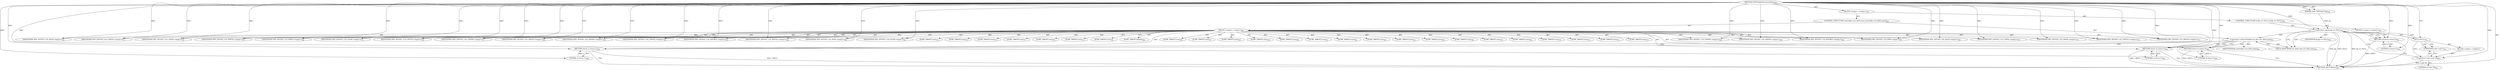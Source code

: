 digraph "TIFFFieldSetGetCountSize" {  
"27314" [label = <(METHOD,TIFFFieldSetGetCountSize)<SUB>949</SUB>> ]
"27315" [label = <(PARAM,const TIFFField *fip)<SUB>949</SUB>> ]
"27316" [label = <(BLOCK,&lt;empty&gt;,&lt;empty&gt;)<SUB>950</SUB>> ]
"27317" [label = <(CONTROL_STRUCTURE,if (fip == NULL),if (fip == NULL))<SUB>951</SUB>> ]
"27318" [label = <(&lt;operator&gt;.equals,fip == NULL)<SUB>951</SUB>> ]
"27319" [label = <(IDENTIFIER,fip,fip == NULL)<SUB>951</SUB>> ]
"27320" [label = <(NULL,NULL)<SUB>951</SUB>> ]
"27321" [label = <(BLOCK,&lt;empty&gt;,&lt;empty&gt;)> ]
"27322" [label = <(&lt;operator&gt;.cast,(void *)0)<SUB>951</SUB>> ]
"27323" [label = <(UNKNOWN,void *,void *)<SUB>951</SUB>> ]
"27324" [label = <(LITERAL,0,(void *)0)<SUB>951</SUB>> ]
"27325" [label = <(BLOCK,&lt;empty&gt;,&lt;empty&gt;)<SUB>952</SUB>> ]
"27326" [label = <(RETURN,return 0;,return 0;)<SUB>952</SUB>> ]
"27327" [label = <(LITERAL,0,return 0;)<SUB>952</SUB>> ]
"27328" [label = <(CONTROL_STRUCTURE,switch(fip-&gt;set_field_type),switch(fip-&gt;set_field_type))<SUB>954</SUB>> ]
"27329" [label = <(&lt;operator&gt;.indirectFieldAccess,fip-&gt;set_field_type)<SUB>954</SUB>> ]
"27330" [label = <(IDENTIFIER,fip,switch(fip-&gt;set_field_type))<SUB>954</SUB>> ]
"27331" [label = <(FIELD_IDENTIFIER,set_field_type,set_field_type)<SUB>954</SUB>> ]
"27332" [label = <(BLOCK,&lt;empty&gt;,&lt;empty&gt;)<SUB>955</SUB>> ]
"27333" [label = <(JUMP_TARGET,case)<SUB>956</SUB>> ]
"27334" [label = <(IDENTIFIER,TIFF_SETGET_C16_ASCII,&lt;empty&gt;)<SUB>956</SUB>> ]
"27335" [label = <(JUMP_TARGET,case)<SUB>957</SUB>> ]
"27336" [label = <(IDENTIFIER,TIFF_SETGET_C16_UINT8,&lt;empty&gt;)<SUB>957</SUB>> ]
"27337" [label = <(JUMP_TARGET,case)<SUB>958</SUB>> ]
"27338" [label = <(IDENTIFIER,TIFF_SETGET_C16_SINT8,&lt;empty&gt;)<SUB>958</SUB>> ]
"27339" [label = <(JUMP_TARGET,case)<SUB>959</SUB>> ]
"27340" [label = <(IDENTIFIER,TIFF_SETGET_C16_UINT16,&lt;empty&gt;)<SUB>959</SUB>> ]
"27341" [label = <(JUMP_TARGET,case)<SUB>960</SUB>> ]
"27342" [label = <(IDENTIFIER,TIFF_SETGET_C16_SINT16,&lt;empty&gt;)<SUB>960</SUB>> ]
"27343" [label = <(JUMP_TARGET,case)<SUB>961</SUB>> ]
"27344" [label = <(IDENTIFIER,TIFF_SETGET_C16_UINT32,&lt;empty&gt;)<SUB>961</SUB>> ]
"27345" [label = <(JUMP_TARGET,case)<SUB>962</SUB>> ]
"27346" [label = <(IDENTIFIER,TIFF_SETGET_C16_SINT32,&lt;empty&gt;)<SUB>962</SUB>> ]
"27347" [label = <(JUMP_TARGET,case)<SUB>963</SUB>> ]
"27348" [label = <(IDENTIFIER,TIFF_SETGET_C16_FLOAT,&lt;empty&gt;)<SUB>963</SUB>> ]
"27349" [label = <(JUMP_TARGET,case)<SUB>964</SUB>> ]
"27350" [label = <(IDENTIFIER,TIFF_SETGET_C16_UINT64,&lt;empty&gt;)<SUB>964</SUB>> ]
"27351" [label = <(JUMP_TARGET,case)<SUB>965</SUB>> ]
"27352" [label = <(IDENTIFIER,TIFF_SETGET_C16_SINT64,&lt;empty&gt;)<SUB>965</SUB>> ]
"27353" [label = <(JUMP_TARGET,case)<SUB>966</SUB>> ]
"27354" [label = <(IDENTIFIER,TIFF_SETGET_C16_DOUBLE,&lt;empty&gt;)<SUB>966</SUB>> ]
"27355" [label = <(JUMP_TARGET,case)<SUB>967</SUB>> ]
"27356" [label = <(IDENTIFIER,TIFF_SETGET_C16_IFD8,&lt;empty&gt;)<SUB>967</SUB>> ]
"27357" [label = <(RETURN,return 2;,return 2;)<SUB>968</SUB>> ]
"27358" [label = <(LITERAL,2,return 2;)<SUB>968</SUB>> ]
"27359" [label = <(JUMP_TARGET,case)<SUB>969</SUB>> ]
"27360" [label = <(IDENTIFIER,TIFF_SETGET_C32_ASCII,&lt;empty&gt;)<SUB>969</SUB>> ]
"27361" [label = <(JUMP_TARGET,case)<SUB>970</SUB>> ]
"27362" [label = <(IDENTIFIER,TIFF_SETGET_C32_UINT8,&lt;empty&gt;)<SUB>970</SUB>> ]
"27363" [label = <(JUMP_TARGET,case)<SUB>971</SUB>> ]
"27364" [label = <(IDENTIFIER,TIFF_SETGET_C32_SINT8,&lt;empty&gt;)<SUB>971</SUB>> ]
"27365" [label = <(JUMP_TARGET,case)<SUB>972</SUB>> ]
"27366" [label = <(IDENTIFIER,TIFF_SETGET_C32_UINT16,&lt;empty&gt;)<SUB>972</SUB>> ]
"27367" [label = <(JUMP_TARGET,case)<SUB>973</SUB>> ]
"27368" [label = <(IDENTIFIER,TIFF_SETGET_C32_SINT16,&lt;empty&gt;)<SUB>973</SUB>> ]
"27369" [label = <(JUMP_TARGET,case)<SUB>974</SUB>> ]
"27370" [label = <(IDENTIFIER,TIFF_SETGET_C32_UINT32,&lt;empty&gt;)<SUB>974</SUB>> ]
"27371" [label = <(JUMP_TARGET,case)<SUB>975</SUB>> ]
"27372" [label = <(IDENTIFIER,TIFF_SETGET_C32_SINT32,&lt;empty&gt;)<SUB>975</SUB>> ]
"27373" [label = <(JUMP_TARGET,case)<SUB>976</SUB>> ]
"27374" [label = <(IDENTIFIER,TIFF_SETGET_C32_FLOAT,&lt;empty&gt;)<SUB>976</SUB>> ]
"27375" [label = <(JUMP_TARGET,case)<SUB>977</SUB>> ]
"27376" [label = <(IDENTIFIER,TIFF_SETGET_C32_UINT64,&lt;empty&gt;)<SUB>977</SUB>> ]
"27377" [label = <(JUMP_TARGET,case)<SUB>978</SUB>> ]
"27378" [label = <(IDENTIFIER,TIFF_SETGET_C32_SINT64,&lt;empty&gt;)<SUB>978</SUB>> ]
"27379" [label = <(JUMP_TARGET,case)<SUB>979</SUB>> ]
"27380" [label = <(IDENTIFIER,TIFF_SETGET_C32_DOUBLE,&lt;empty&gt;)<SUB>979</SUB>> ]
"27381" [label = <(JUMP_TARGET,case)<SUB>980</SUB>> ]
"27382" [label = <(IDENTIFIER,TIFF_SETGET_C32_IFD8,&lt;empty&gt;)<SUB>980</SUB>> ]
"27383" [label = <(RETURN,return 4;,return 4;)<SUB>981</SUB>> ]
"27384" [label = <(LITERAL,4,return 4;)<SUB>981</SUB>> ]
"27385" [label = <(JUMP_TARGET,default)<SUB>982</SUB>> ]
"27386" [label = <(RETURN,return 0;,return 0;)<SUB>983</SUB>> ]
"27387" [label = <(LITERAL,0,return 0;)<SUB>983</SUB>> ]
"27388" [label = <(METHOD_RETURN,int)<SUB>949</SUB>> ]
  "27314" -> "27315"  [ label = "AST: "] 
  "27314" -> "27316"  [ label = "AST: "] 
  "27314" -> "27388"  [ label = "AST: "] 
  "27316" -> "27317"  [ label = "AST: "] 
  "27316" -> "27328"  [ label = "AST: "] 
  "27317" -> "27318"  [ label = "AST: "] 
  "27317" -> "27325"  [ label = "AST: "] 
  "27318" -> "27319"  [ label = "AST: "] 
  "27318" -> "27320"  [ label = "AST: "] 
  "27320" -> "27321"  [ label = "AST: "] 
  "27321" -> "27322"  [ label = "AST: "] 
  "27322" -> "27323"  [ label = "AST: "] 
  "27322" -> "27324"  [ label = "AST: "] 
  "27325" -> "27326"  [ label = "AST: "] 
  "27326" -> "27327"  [ label = "AST: "] 
  "27328" -> "27329"  [ label = "AST: "] 
  "27328" -> "27332"  [ label = "AST: "] 
  "27329" -> "27330"  [ label = "AST: "] 
  "27329" -> "27331"  [ label = "AST: "] 
  "27332" -> "27333"  [ label = "AST: "] 
  "27332" -> "27334"  [ label = "AST: "] 
  "27332" -> "27335"  [ label = "AST: "] 
  "27332" -> "27336"  [ label = "AST: "] 
  "27332" -> "27337"  [ label = "AST: "] 
  "27332" -> "27338"  [ label = "AST: "] 
  "27332" -> "27339"  [ label = "AST: "] 
  "27332" -> "27340"  [ label = "AST: "] 
  "27332" -> "27341"  [ label = "AST: "] 
  "27332" -> "27342"  [ label = "AST: "] 
  "27332" -> "27343"  [ label = "AST: "] 
  "27332" -> "27344"  [ label = "AST: "] 
  "27332" -> "27345"  [ label = "AST: "] 
  "27332" -> "27346"  [ label = "AST: "] 
  "27332" -> "27347"  [ label = "AST: "] 
  "27332" -> "27348"  [ label = "AST: "] 
  "27332" -> "27349"  [ label = "AST: "] 
  "27332" -> "27350"  [ label = "AST: "] 
  "27332" -> "27351"  [ label = "AST: "] 
  "27332" -> "27352"  [ label = "AST: "] 
  "27332" -> "27353"  [ label = "AST: "] 
  "27332" -> "27354"  [ label = "AST: "] 
  "27332" -> "27355"  [ label = "AST: "] 
  "27332" -> "27356"  [ label = "AST: "] 
  "27332" -> "27357"  [ label = "AST: "] 
  "27332" -> "27359"  [ label = "AST: "] 
  "27332" -> "27360"  [ label = "AST: "] 
  "27332" -> "27361"  [ label = "AST: "] 
  "27332" -> "27362"  [ label = "AST: "] 
  "27332" -> "27363"  [ label = "AST: "] 
  "27332" -> "27364"  [ label = "AST: "] 
  "27332" -> "27365"  [ label = "AST: "] 
  "27332" -> "27366"  [ label = "AST: "] 
  "27332" -> "27367"  [ label = "AST: "] 
  "27332" -> "27368"  [ label = "AST: "] 
  "27332" -> "27369"  [ label = "AST: "] 
  "27332" -> "27370"  [ label = "AST: "] 
  "27332" -> "27371"  [ label = "AST: "] 
  "27332" -> "27372"  [ label = "AST: "] 
  "27332" -> "27373"  [ label = "AST: "] 
  "27332" -> "27374"  [ label = "AST: "] 
  "27332" -> "27375"  [ label = "AST: "] 
  "27332" -> "27376"  [ label = "AST: "] 
  "27332" -> "27377"  [ label = "AST: "] 
  "27332" -> "27378"  [ label = "AST: "] 
  "27332" -> "27379"  [ label = "AST: "] 
  "27332" -> "27380"  [ label = "AST: "] 
  "27332" -> "27381"  [ label = "AST: "] 
  "27332" -> "27382"  [ label = "AST: "] 
  "27332" -> "27383"  [ label = "AST: "] 
  "27332" -> "27385"  [ label = "AST: "] 
  "27332" -> "27386"  [ label = "AST: "] 
  "27357" -> "27358"  [ label = "AST: "] 
  "27383" -> "27384"  [ label = "AST: "] 
  "27386" -> "27387"  [ label = "AST: "] 
  "27318" -> "27326"  [ label = "CFG: "] 
  "27318" -> "27331"  [ label = "CFG: "] 
  "27329" -> "27357"  [ label = "CFG: "] 
  "27329" -> "27383"  [ label = "CFG: "] 
  "27329" -> "27386"  [ label = "CFG: "] 
  "27320" -> "27323"  [ label = "CFG: "] 
  "27320" -> "27318"  [ label = "CFG: "] 
  "27326" -> "27388"  [ label = "CFG: "] 
  "27331" -> "27329"  [ label = "CFG: "] 
  "27357" -> "27388"  [ label = "CFG: "] 
  "27383" -> "27388"  [ label = "CFG: "] 
  "27386" -> "27388"  [ label = "CFG: "] 
  "27322" -> "27318"  [ label = "CFG: "] 
  "27323" -> "27322"  [ label = "CFG: "] 
  "27314" -> "27320"  [ label = "CFG: "] 
  "27326" -> "27388"  [ label = "DDG: &lt;RET&gt;"] 
  "27357" -> "27388"  [ label = "DDG: &lt;RET&gt;"] 
  "27386" -> "27388"  [ label = "DDG: &lt;RET&gt;"] 
  "27383" -> "27388"  [ label = "DDG: &lt;RET&gt;"] 
  "27318" -> "27388"  [ label = "DDG: fip"] 
  "27318" -> "27388"  [ label = "DDG: NULL"] 
  "27322" -> "27388"  [ label = "DDG: (void *)0"] 
  "27318" -> "27388"  [ label = "DDG: fip == NULL"] 
  "27314" -> "27315"  [ label = "DDG: "] 
  "27315" -> "27318"  [ label = "DDG: fip"] 
  "27314" -> "27318"  [ label = "DDG: "] 
  "27327" -> "27326"  [ label = "DDG: 0"] 
  "27314" -> "27326"  [ label = "DDG: "] 
  "27314" -> "27334"  [ label = "DDG: "] 
  "27314" -> "27336"  [ label = "DDG: "] 
  "27314" -> "27338"  [ label = "DDG: "] 
  "27314" -> "27340"  [ label = "DDG: "] 
  "27314" -> "27342"  [ label = "DDG: "] 
  "27314" -> "27344"  [ label = "DDG: "] 
  "27314" -> "27346"  [ label = "DDG: "] 
  "27314" -> "27348"  [ label = "DDG: "] 
  "27314" -> "27350"  [ label = "DDG: "] 
  "27314" -> "27352"  [ label = "DDG: "] 
  "27314" -> "27354"  [ label = "DDG: "] 
  "27314" -> "27356"  [ label = "DDG: "] 
  "27358" -> "27357"  [ label = "DDG: 2"] 
  "27314" -> "27357"  [ label = "DDG: "] 
  "27314" -> "27360"  [ label = "DDG: "] 
  "27314" -> "27362"  [ label = "DDG: "] 
  "27314" -> "27364"  [ label = "DDG: "] 
  "27314" -> "27366"  [ label = "DDG: "] 
  "27314" -> "27368"  [ label = "DDG: "] 
  "27314" -> "27370"  [ label = "DDG: "] 
  "27314" -> "27372"  [ label = "DDG: "] 
  "27314" -> "27374"  [ label = "DDG: "] 
  "27314" -> "27376"  [ label = "DDG: "] 
  "27314" -> "27378"  [ label = "DDG: "] 
  "27314" -> "27380"  [ label = "DDG: "] 
  "27314" -> "27382"  [ label = "DDG: "] 
  "27384" -> "27383"  [ label = "DDG: 4"] 
  "27314" -> "27383"  [ label = "DDG: "] 
  "27387" -> "27386"  [ label = "DDG: 0"] 
  "27314" -> "27386"  [ label = "DDG: "] 
  "27314" -> "27327"  [ label = "DDG: "] 
  "27314" -> "27358"  [ label = "DDG: "] 
  "27314" -> "27384"  [ label = "DDG: "] 
  "27314" -> "27387"  [ label = "DDG: "] 
  "27314" -> "27322"  [ label = "DDG: "] 
  "27318" -> "27326"  [ label = "CDG: "] 
  "27318" -> "27329"  [ label = "CDG: "] 
  "27318" -> "27331"  [ label = "CDG: "] 
  "27329" -> "27357"  [ label = "CDG: "] 
  "27329" -> "27386"  [ label = "CDG: "] 
  "27329" -> "27383"  [ label = "CDG: "] 
  "27320" -> "27323"  [ label = "CDG: "] 
  "27320" -> "27322"  [ label = "CDG: "] 
}

